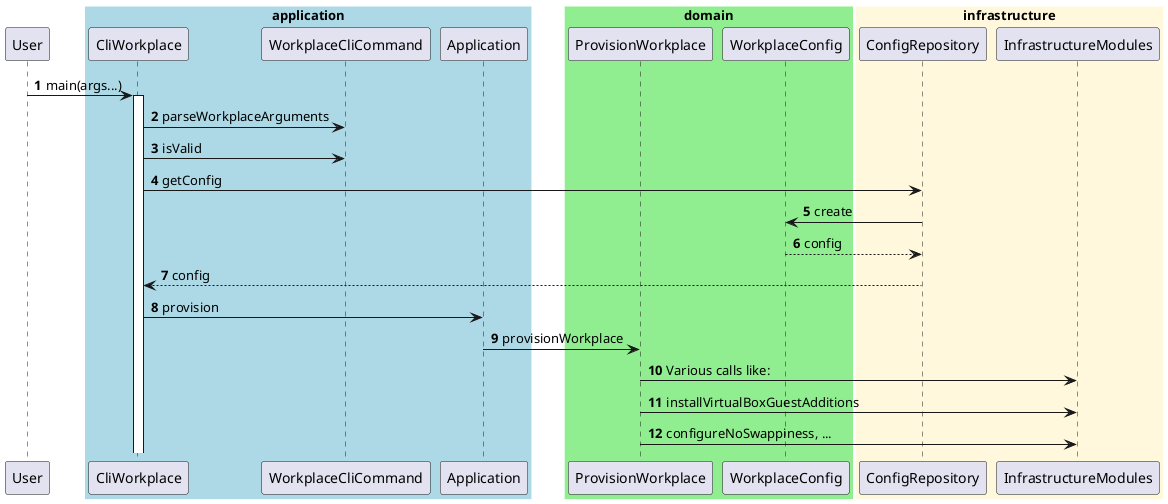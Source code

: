 @startuml

autonumber

skinparam sequenceBox {
     borderColor White
}

participant User

box "application" #LightBlue

participant CliWorkplace
participant WorkplaceCliCommand
participant Application

end box

box "domain" #LightGreen

participant ProvisionWorkplace
participant WorkplaceConfig

end box

box "infrastructure" #CornSilk

participant ConfigRepository
participant InfrastructureModules

end box


User -> CliWorkplace ++ : main(args...)

CliWorkplace -> WorkplaceCliCommand : parseWorkplaceArguments

CliWorkplace -> WorkplaceCliCommand : isValid

CliWorkplace -> ConfigRepository : getConfig
WorkplaceConfig <- ConfigRepository : create
WorkplaceConfig --> ConfigRepository : config
CliWorkplace <-- ConfigRepository : config

CliWorkplace -> Application : provision
Application -> ProvisionWorkplace : provisionWorkplace

ProvisionWorkplace -> InfrastructureModules: Various calls like:
ProvisionWorkplace -> InfrastructureModules: installVirtualBoxGuestAdditions
ProvisionWorkplace -> InfrastructureModules: configureNoSwappiness, ...

@enduml
